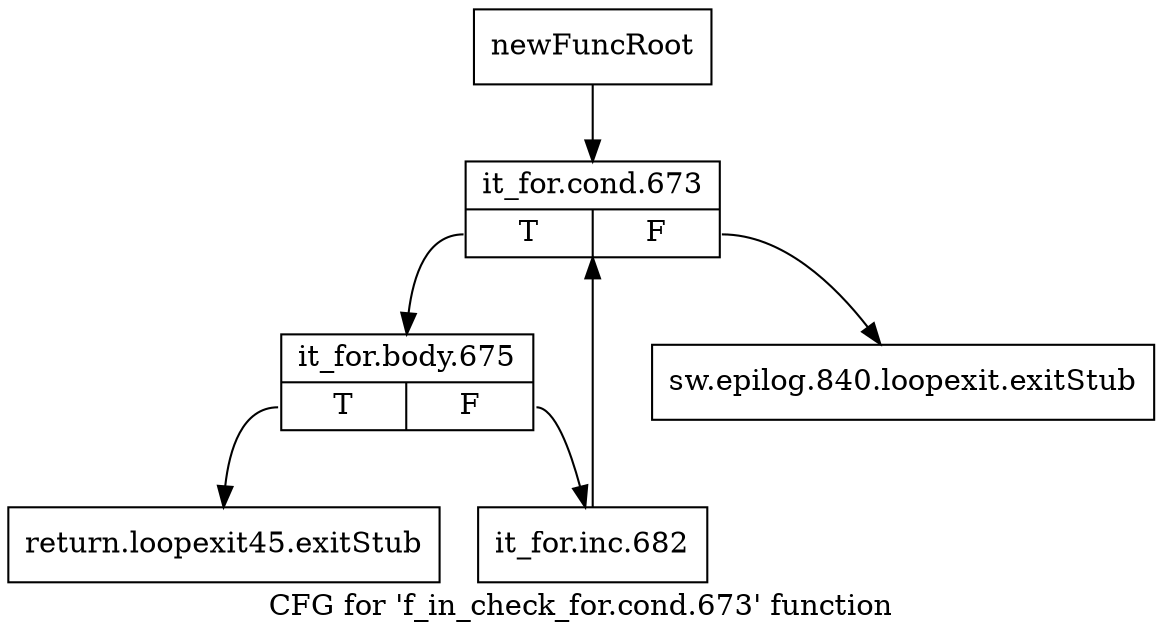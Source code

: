 digraph "CFG for 'f_in_check_for.cond.673' function" {
	label="CFG for 'f_in_check_for.cond.673' function";

	Node0x1055c70 [shape=record,label="{newFuncRoot}"];
	Node0x1055c70 -> Node0x1055d60;
	Node0x1055cc0 [shape=record,label="{sw.epilog.840.loopexit.exitStub}"];
	Node0x1055d10 [shape=record,label="{return.loopexit45.exitStub}"];
	Node0x1055d60 [shape=record,label="{it_for.cond.673|{<s0>T|<s1>F}}"];
	Node0x1055d60:s0 -> Node0x1055db0;
	Node0x1055d60:s1 -> Node0x1055cc0;
	Node0x1055db0 [shape=record,label="{it_for.body.675|{<s0>T|<s1>F}}"];
	Node0x1055db0:s0 -> Node0x1055d10;
	Node0x1055db0:s1 -> Node0x1055e00;
	Node0x1055e00 [shape=record,label="{it_for.inc.682}"];
	Node0x1055e00 -> Node0x1055d60;
}
